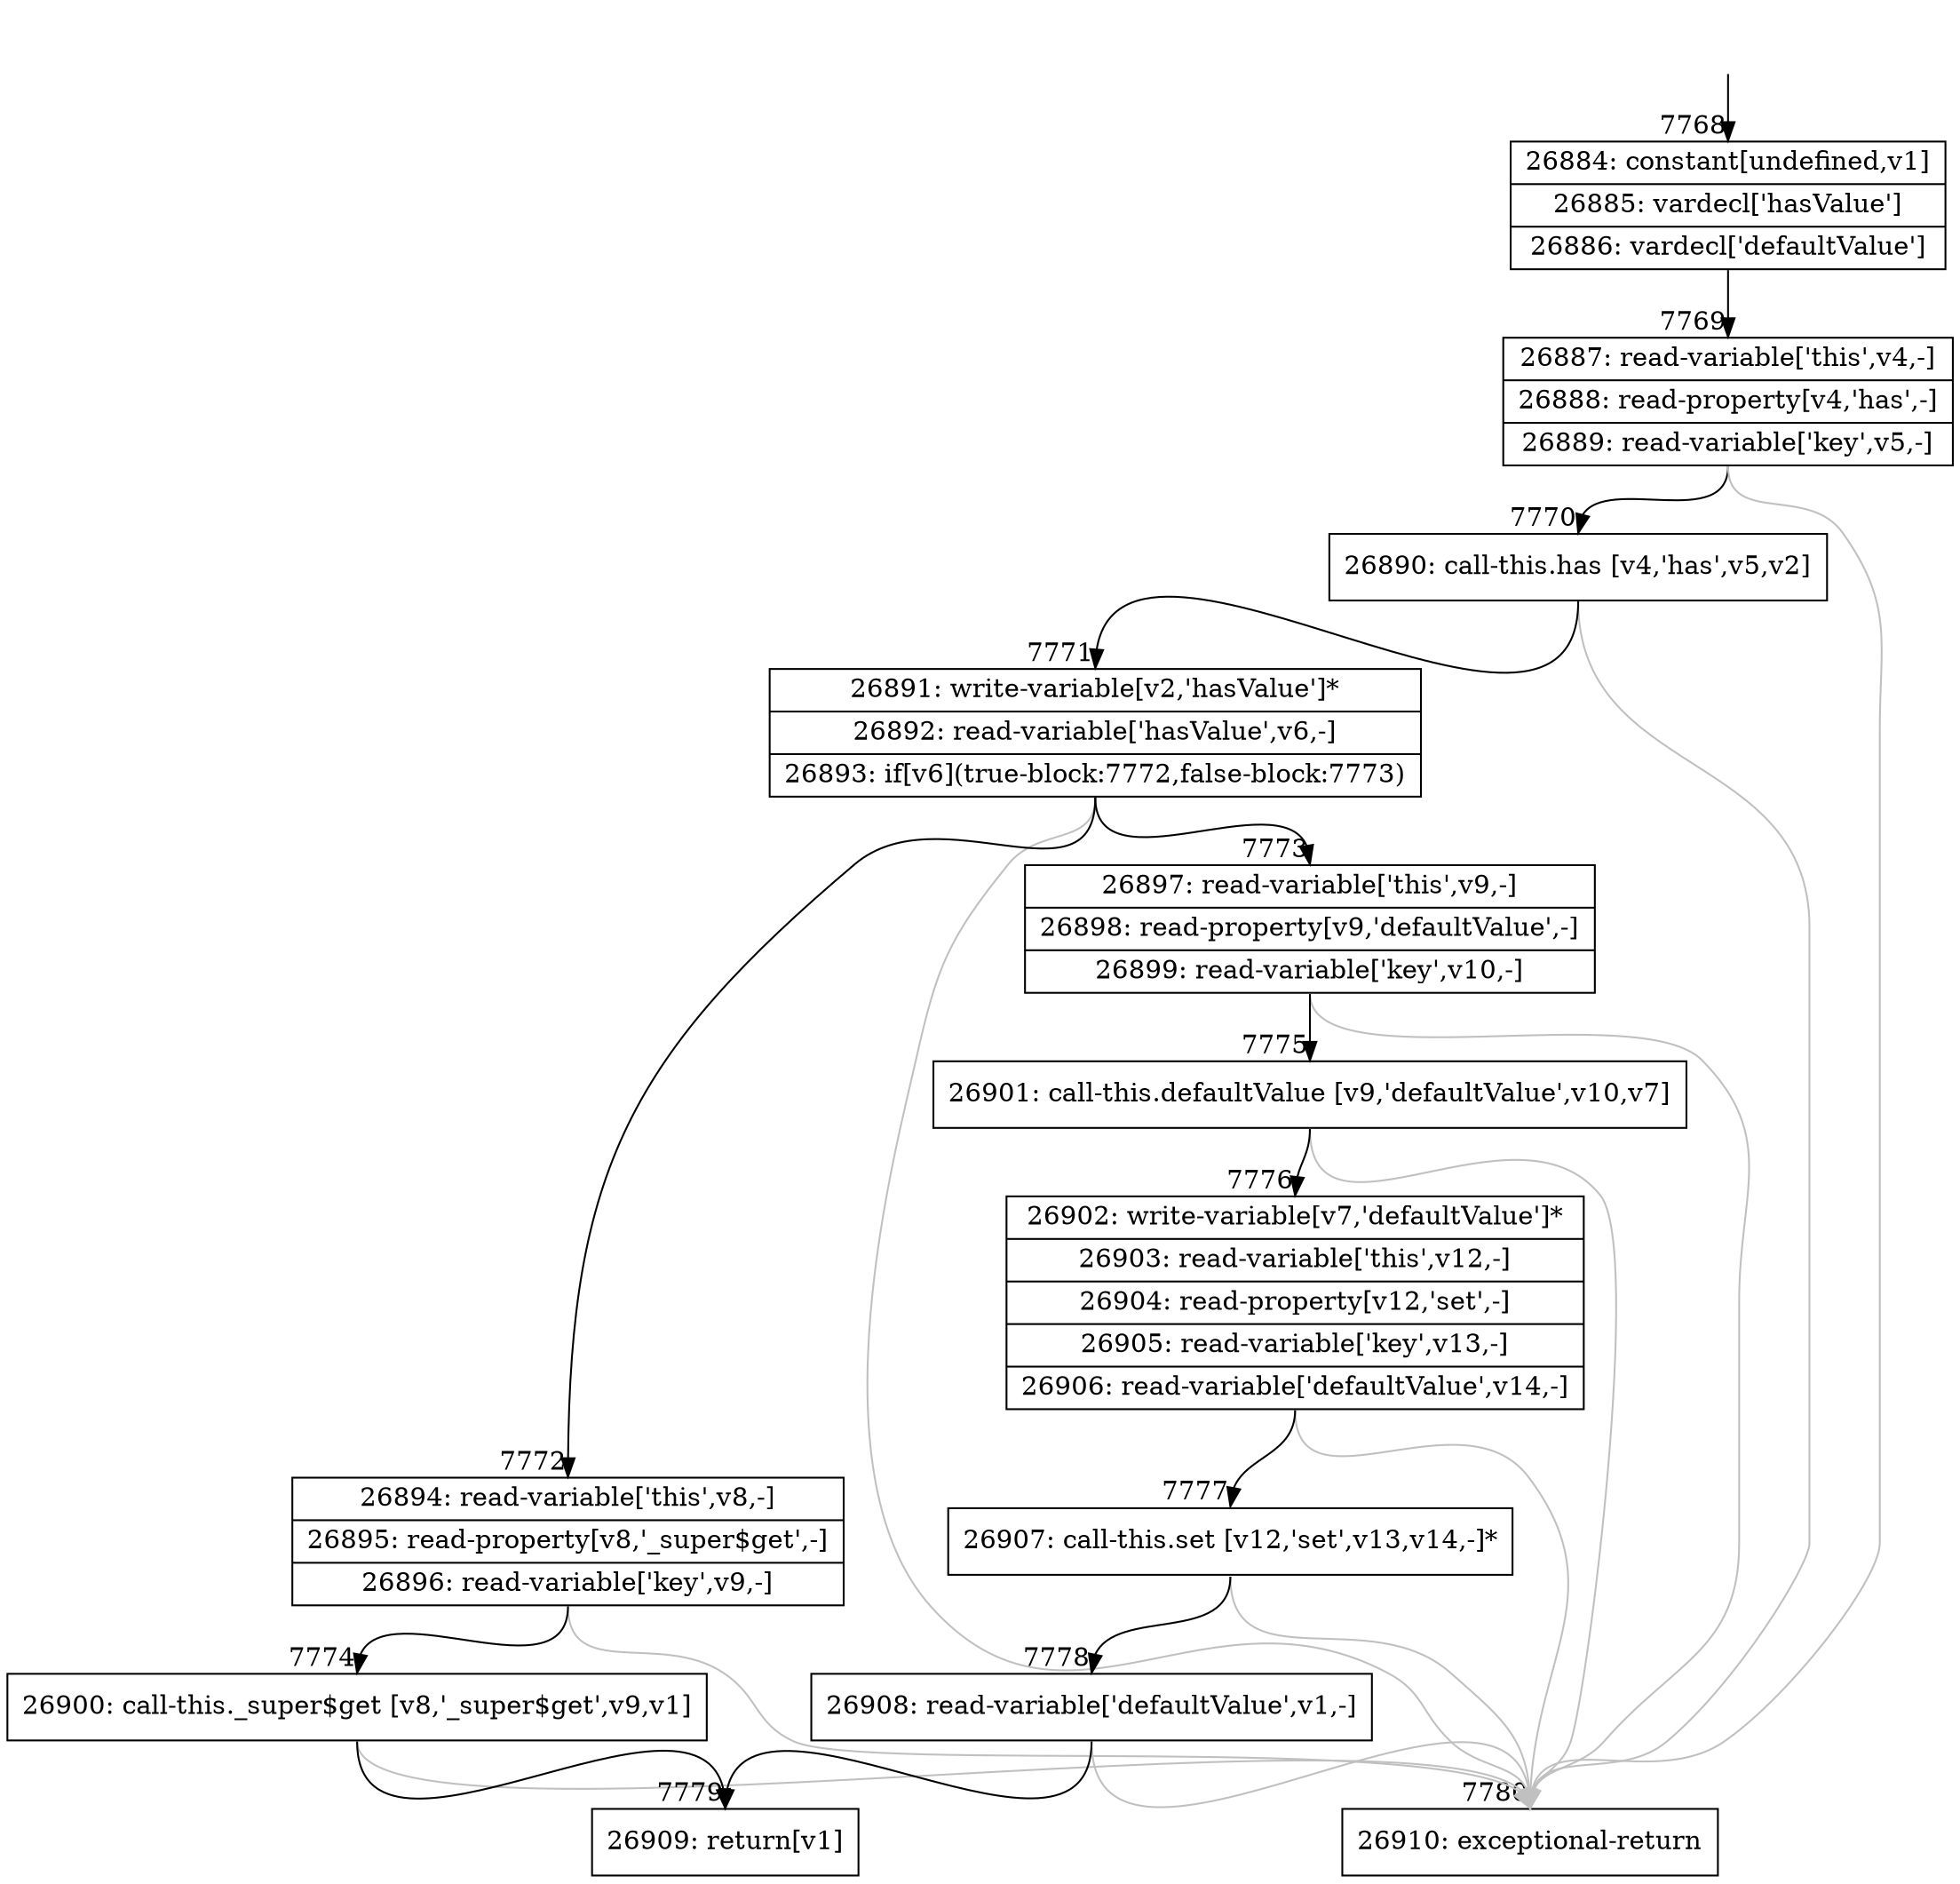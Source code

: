 digraph {
rankdir="TD"
BB_entry658[shape=none,label=""];
BB_entry658 -> BB7768 [tailport=s, headport=n, headlabel="    7768"]
BB7768 [shape=record label="{26884: constant[undefined,v1]|26885: vardecl['hasValue']|26886: vardecl['defaultValue']}" ] 
BB7768 -> BB7769 [tailport=s, headport=n, headlabel="      7769"]
BB7769 [shape=record label="{26887: read-variable['this',v4,-]|26888: read-property[v4,'has',-]|26889: read-variable['key',v5,-]}" ] 
BB7769 -> BB7770 [tailport=s, headport=n, headlabel="      7770"]
BB7769 -> BB7780 [tailport=s, headport=n, color=gray, headlabel="      7780"]
BB7770 [shape=record label="{26890: call-this.has [v4,'has',v5,v2]}" ] 
BB7770 -> BB7771 [tailport=s, headport=n, headlabel="      7771"]
BB7770 -> BB7780 [tailport=s, headport=n, color=gray]
BB7771 [shape=record label="{26891: write-variable[v2,'hasValue']*|26892: read-variable['hasValue',v6,-]|26893: if[v6](true-block:7772,false-block:7773)}" ] 
BB7771 -> BB7772 [tailport=s, headport=n, headlabel="      7772"]
BB7771 -> BB7773 [tailport=s, headport=n, headlabel="      7773"]
BB7771 -> BB7780 [tailport=s, headport=n, color=gray]
BB7772 [shape=record label="{26894: read-variable['this',v8,-]|26895: read-property[v8,'_super$get',-]|26896: read-variable['key',v9,-]}" ] 
BB7772 -> BB7774 [tailport=s, headport=n, headlabel="      7774"]
BB7772 -> BB7780 [tailport=s, headport=n, color=gray]
BB7773 [shape=record label="{26897: read-variable['this',v9,-]|26898: read-property[v9,'defaultValue',-]|26899: read-variable['key',v10,-]}" ] 
BB7773 -> BB7775 [tailport=s, headport=n, headlabel="      7775"]
BB7773 -> BB7780 [tailport=s, headport=n, color=gray]
BB7774 [shape=record label="{26900: call-this._super$get [v8,'_super$get',v9,v1]}" ] 
BB7774 -> BB7779 [tailport=s, headport=n, headlabel="      7779"]
BB7774 -> BB7780 [tailport=s, headport=n, color=gray]
BB7775 [shape=record label="{26901: call-this.defaultValue [v9,'defaultValue',v10,v7]}" ] 
BB7775 -> BB7776 [tailport=s, headport=n, headlabel="      7776"]
BB7775 -> BB7780 [tailport=s, headport=n, color=gray]
BB7776 [shape=record label="{26902: write-variable[v7,'defaultValue']*|26903: read-variable['this',v12,-]|26904: read-property[v12,'set',-]|26905: read-variable['key',v13,-]|26906: read-variable['defaultValue',v14,-]}" ] 
BB7776 -> BB7777 [tailport=s, headport=n, headlabel="      7777"]
BB7776 -> BB7780 [tailport=s, headport=n, color=gray]
BB7777 [shape=record label="{26907: call-this.set [v12,'set',v13,v14,-]*}" ] 
BB7777 -> BB7778 [tailport=s, headport=n, headlabel="      7778"]
BB7777 -> BB7780 [tailport=s, headport=n, color=gray]
BB7778 [shape=record label="{26908: read-variable['defaultValue',v1,-]}" ] 
BB7778 -> BB7779 [tailport=s, headport=n]
BB7778 -> BB7780 [tailport=s, headport=n, color=gray]
BB7779 [shape=record label="{26909: return[v1]}" ] 
BB7780 [shape=record label="{26910: exceptional-return}" ] 
//#$~ 14357
}
